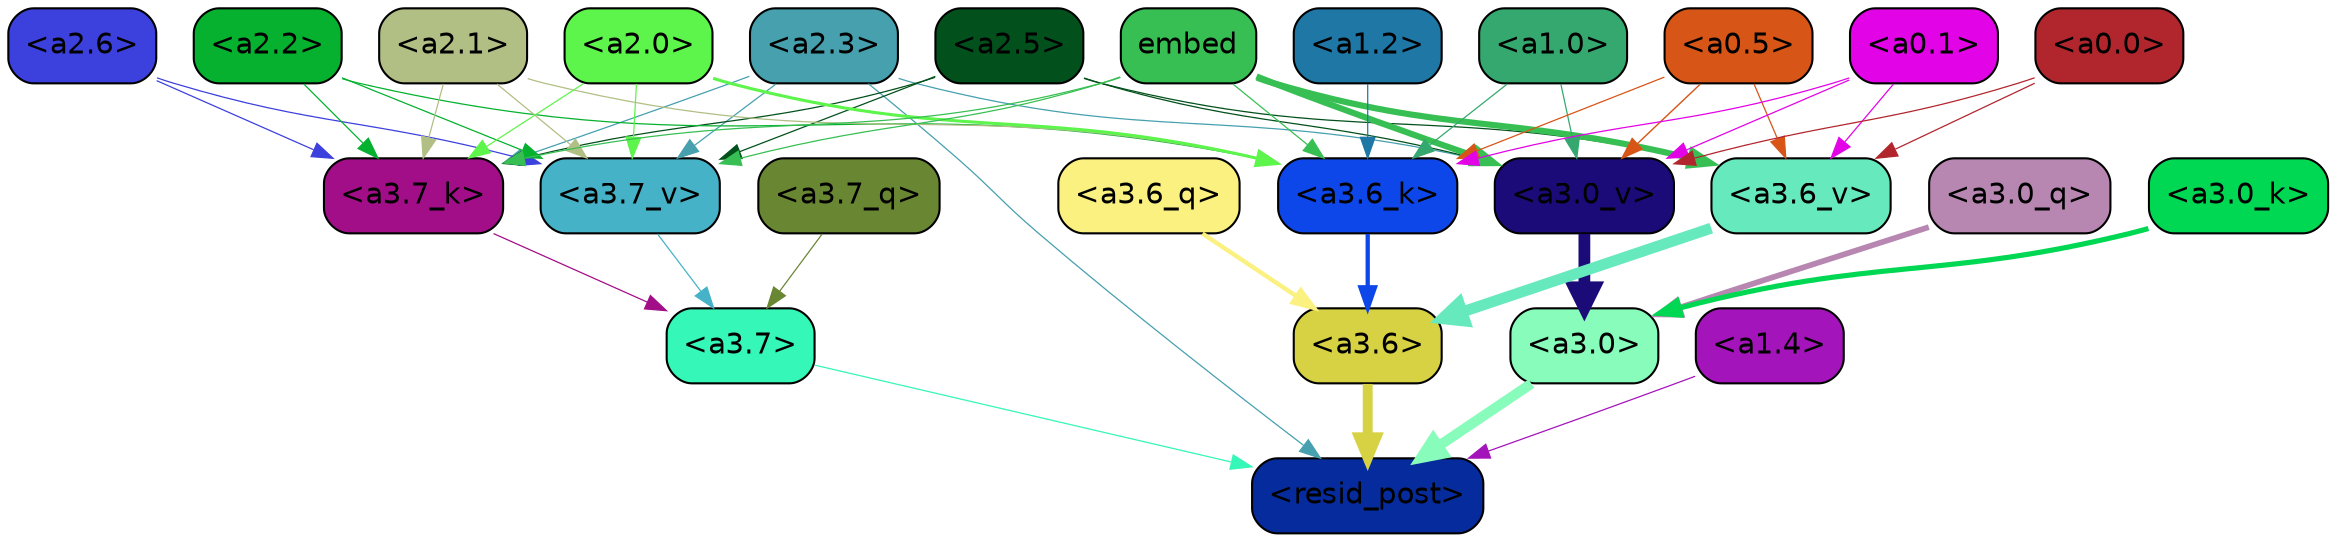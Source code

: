 strict digraph "" {
	graph [bgcolor=transparent,
		layout=dot,
		overlap=false,
		splines=true
	];
	"<a3.7>"	[color=black,
		fillcolor="#35f7b7",
		fontname=Helvetica,
		shape=box,
		style="filled, rounded"];
	"<resid_post>"	[color=black,
		fillcolor="#062b9d",
		fontname=Helvetica,
		shape=box,
		style="filled, rounded"];
	"<a3.7>" -> "<resid_post>"	[color="#35f7b7",
		penwidth=0.6];
	"<a3.6>"	[color=black,
		fillcolor="#d7d243",
		fontname=Helvetica,
		shape=box,
		style="filled, rounded"];
	"<a3.6>" -> "<resid_post>"	[color="#d7d243",
		penwidth=4.751612067222595];
	"<a3.0>"	[color=black,
		fillcolor="#88fcbb",
		fontname=Helvetica,
		shape=box,
		style="filled, rounded"];
	"<a3.0>" -> "<resid_post>"	[color="#88fcbb",
		penwidth=4.884142994880676];
	"<a2.3>"	[color=black,
		fillcolor="#46a0ae",
		fontname=Helvetica,
		shape=box,
		style="filled, rounded"];
	"<a2.3>" -> "<resid_post>"	[color="#46a0ae",
		penwidth=0.6];
	"<a3.7_k>"	[color=black,
		fillcolor="#a20e88",
		fontname=Helvetica,
		shape=box,
		style="filled, rounded"];
	"<a2.3>" -> "<a3.7_k>"	[color="#46a0ae",
		penwidth=0.6];
	"<a3.7_v>"	[color=black,
		fillcolor="#45b2c7",
		fontname=Helvetica,
		shape=box,
		style="filled, rounded"];
	"<a2.3>" -> "<a3.7_v>"	[color="#46a0ae",
		penwidth=0.6];
	"<a3.0_v>"	[color=black,
		fillcolor="#1b0b78",
		fontname=Helvetica,
		shape=box,
		style="filled, rounded"];
	"<a2.3>" -> "<a3.0_v>"	[color="#46a0ae",
		penwidth=0.6];
	"<a1.4>"	[color=black,
		fillcolor="#a414bb",
		fontname=Helvetica,
		shape=box,
		style="filled, rounded"];
	"<a1.4>" -> "<resid_post>"	[color="#a414bb",
		penwidth=0.6];
	"<a3.7_q>"	[color=black,
		fillcolor="#698633",
		fontname=Helvetica,
		shape=box,
		style="filled, rounded"];
	"<a3.7_q>" -> "<a3.7>"	[color="#698633",
		penwidth=0.6];
	"<a3.6_q>"	[color=black,
		fillcolor="#fbf180",
		fontname=Helvetica,
		shape=box,
		style="filled, rounded"];
	"<a3.6_q>" -> "<a3.6>"	[color="#fbf180",
		penwidth=2.091020345687866];
	"<a3.0_q>"	[color=black,
		fillcolor="#b787b1",
		fontname=Helvetica,
		shape=box,
		style="filled, rounded"];
	"<a3.0_q>" -> "<a3.0>"	[color="#b787b1",
		penwidth=2.7421876192092896];
	"<a3.7_k>" -> "<a3.7>"	[color="#a20e88",
		penwidth=0.6];
	"<a3.6_k>"	[color=black,
		fillcolor="#0e47e9",
		fontname=Helvetica,
		shape=box,
		style="filled, rounded"];
	"<a3.6_k>" -> "<a3.6>"	[color="#0e47e9",
		penwidth=2.048597991466522];
	"<a3.0_k>"	[color=black,
		fillcolor="#00d753",
		fontname=Helvetica,
		shape=box,
		style="filled, rounded"];
	"<a3.0_k>" -> "<a3.0>"	[color="#00d753",
		penwidth=2.476402521133423];
	"<a3.7_v>" -> "<a3.7>"	[color="#45b2c7",
		penwidth=0.6];
	"<a3.6_v>"	[color=black,
		fillcolor="#67e9be",
		fontname=Helvetica,
		shape=box,
		style="filled, rounded"];
	"<a3.6_v>" -> "<a3.6>"	[color="#67e9be",
		penwidth=5.2550448179244995];
	"<a3.0_v>" -> "<a3.0>"	[color="#1b0b78",
		penwidth=5.652270674705505];
	"<a2.6>"	[color=black,
		fillcolor="#3c40dd",
		fontname=Helvetica,
		shape=box,
		style="filled, rounded"];
	"<a2.6>" -> "<a3.7_k>"	[color="#3c40dd",
		penwidth=0.6];
	"<a2.6>" -> "<a3.7_v>"	[color="#3c40dd",
		penwidth=0.6];
	"<a2.5>"	[color=black,
		fillcolor="#02501b",
		fontname=Helvetica,
		shape=box,
		style="filled, rounded"];
	"<a2.5>" -> "<a3.7_k>"	[color="#02501b",
		penwidth=0.6];
	"<a2.5>" -> "<a3.7_v>"	[color="#02501b",
		penwidth=0.6];
	"<a2.5>" -> "<a3.6_v>"	[color="#02501b",
		penwidth=0.6];
	"<a2.5>" -> "<a3.0_v>"	[color="#02501b",
		penwidth=0.6];
	"<a2.2>"	[color=black,
		fillcolor="#05b12f",
		fontname=Helvetica,
		shape=box,
		style="filled, rounded"];
	"<a2.2>" -> "<a3.7_k>"	[color="#05b12f",
		penwidth=0.6];
	"<a2.2>" -> "<a3.6_k>"	[color="#05b12f",
		penwidth=0.6];
	"<a2.2>" -> "<a3.7_v>"	[color="#05b12f",
		penwidth=0.6];
	"<a2.1>"	[color=black,
		fillcolor="#b1bf85",
		fontname=Helvetica,
		shape=box,
		style="filled, rounded"];
	"<a2.1>" -> "<a3.7_k>"	[color="#b1bf85",
		penwidth=0.6];
	"<a2.1>" -> "<a3.6_k>"	[color="#b1bf85",
		penwidth=0.6];
	"<a2.1>" -> "<a3.7_v>"	[color="#b1bf85",
		penwidth=0.6];
	"<a2.0>"	[color=black,
		fillcolor="#5df54b",
		fontname=Helvetica,
		shape=box,
		style="filled, rounded"];
	"<a2.0>" -> "<a3.7_k>"	[color="#5df54b",
		penwidth=0.6];
	"<a2.0>" -> "<a3.6_k>"	[color="#5df54b",
		penwidth=1.4757367372512817];
	"<a2.0>" -> "<a3.7_v>"	[color="#5df54b",
		penwidth=0.6];
	embed	[color=black,
		fillcolor="#38bf53",
		fontname=Helvetica,
		shape=box,
		style="filled, rounded"];
	embed -> "<a3.7_k>"	[color="#38bf53",
		penwidth=0.6];
	embed -> "<a3.6_k>"	[color="#38bf53",
		penwidth=0.6];
	embed -> "<a3.7_v>"	[color="#38bf53",
		penwidth=0.6];
	embed -> "<a3.6_v>"	[color="#38bf53",
		penwidth=2.9582033157348633];
	embed -> "<a3.0_v>"	[color="#38bf53",
		penwidth=2.972973108291626];
	"<a1.2>"	[color=black,
		fillcolor="#1e77a5",
		fontname=Helvetica,
		shape=box,
		style="filled, rounded"];
	"<a1.2>" -> "<a3.6_k>"	[color="#1e77a5",
		penwidth=0.6];
	"<a1.0>"	[color=black,
		fillcolor="#34a86e",
		fontname=Helvetica,
		shape=box,
		style="filled, rounded"];
	"<a1.0>" -> "<a3.6_k>"	[color="#34a86e",
		penwidth=0.6];
	"<a1.0>" -> "<a3.0_v>"	[color="#34a86e",
		penwidth=0.6];
	"<a0.5>"	[color=black,
		fillcolor="#d75517",
		fontname=Helvetica,
		shape=box,
		style="filled, rounded"];
	"<a0.5>" -> "<a3.6_k>"	[color="#d75517",
		penwidth=0.6];
	"<a0.5>" -> "<a3.6_v>"	[color="#d75517",
		penwidth=0.6];
	"<a0.5>" -> "<a3.0_v>"	[color="#d75517",
		penwidth=0.6790935099124908];
	"<a0.1>"	[color=black,
		fillcolor="#e303e7",
		fontname=Helvetica,
		shape=box,
		style="filled, rounded"];
	"<a0.1>" -> "<a3.6_k>"	[color="#e303e7",
		penwidth=0.6];
	"<a0.1>" -> "<a3.6_v>"	[color="#e303e7",
		penwidth=0.6];
	"<a0.1>" -> "<a3.0_v>"	[color="#e303e7",
		penwidth=0.6];
	"<a0.0>"	[color=black,
		fillcolor="#b1262d",
		fontname=Helvetica,
		shape=box,
		style="filled, rounded"];
	"<a0.0>" -> "<a3.6_v>"	[color="#b1262d",
		penwidth=0.6];
	"<a0.0>" -> "<a3.0_v>"	[color="#b1262d",
		penwidth=0.6];
}
